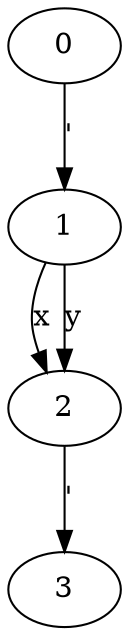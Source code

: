 digraph G {
0;1;2;3;
0 -> 1 [label="'"];
1 -> 2 [label="x"];
1 -> 2 [label="y"];
2 -> 3 [label="'"];
}
